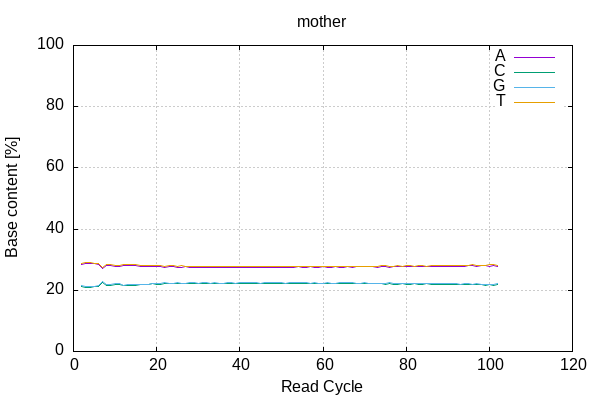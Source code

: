 
            set terminal png size 600,400 truecolor
            set output "./bamstat_plots/mother-acgt-cycles.png"
            set grid xtics ytics y2tics back lc rgb "#cccccc"
            set style line 1 linecolor rgb "green"
            set style line 2 linecolor rgb "red"
            set style line 3 linecolor rgb "black"
            set style line 4 linecolor rgb "blue"
            set style increment user
            set ylabel "Base content [%]"
            set xlabel "Read Cycle"
            set yrange [0:100]
            set title "mother"
            plot '-' w l ti 'A', '-' w l ti 'C', '-' w l ti 'G', '-' w l ti 'T'
        2	28.50
3	28.71
4	28.74
5	28.64
6	28.43
7	27.15
8	28.06
9	28.09
10	27.86
11	27.89
12	28.20
13	28.07
14	28.21
15	28.14
16	27.90
17	27.89
18	27.87
19	27.75
20	27.77
21	27.69
22	27.53
23	27.67
24	27.65
25	27.59
26	27.58
27	27.66
28	27.55
29	27.51
30	27.59
31	27.47
32	27.56
33	27.60
34	27.37
35	27.56
36	27.58
37	27.40
38	27.47
39	27.55
40	27.42
41	27.50
42	27.50
43	27.39
44	27.52
45	27.60
46	27.41
47	27.51
48	27.59
49	27.40
50	27.46
51	27.54
52	27.39
53	27.50
54	27.62
55	27.54
56	27.58
57	27.64
58	27.46
59	27.57
60	27.62
61	27.45
62	27.56
63	27.68
64	27.51
65	27.60
66	27.65
67	27.57
68	27.67
69	27.66
70	27.62
71	27.62
72	27.69
73	27.61
74	27.67
75	27.71
76	27.59
77	27.76
78	27.78
79	27.68
80	27.78
81	27.81
82	27.80
83	27.79
84	27.79
85	27.73
86	27.78
87	27.87
88	27.79
89	27.82
90	27.92
91	27.82
92	27.89
93	27.93
94	27.90
95	27.97
96	27.97
97	27.93
98	27.96
99	28.12
100	27.94
101	28.14
102	27.75
end
2	21.26
3	21.05
4	21.01
5	21.10
6	21.34
7	22.64
8	21.71
9	21.71
10	21.95
11	21.80
12	21.55
13	21.65
14	21.57
15	21.65
16	21.83
17	21.86
18	21.87
19	22.08
20	22.00
21	22.03
22	22.16
23	22.08
24	22.07
25	22.13
26	22.07
27	22.16
28	22.22
29	22.21
30	22.20
31	22.23
32	22.22
33	22.12
34	22.34
35	22.26
36	22.25
37	22.35
38	22.35
39	22.27
40	22.34
41	22.28
42	22.24
43	22.32
44	22.27
45	22.23
46	22.34
47	22.30
48	22.23
49	22.35
50	22.31
51	22.24
52	22.33
53	22.29
54	22.13
55	22.29
56	22.27
57	22.19
58	22.32
59	22.30
60	22.22
61	22.27
62	22.22
63	22.17
64	22.22
65	22.17
66	22.15
67	22.25
68	22.13
69	22.15
70	22.24
71	22.16
72	22.06
73	22.22
74	22.06
75	22.05
76	22.20
77	22.03
78	22.05
79	22.14
80	22.00
81	21.94
82	22.08
83	21.96
84	21.97
85	22.07
86	22.04
87	21.92
88	21.98
89	21.92
90	21.86
91	21.95
92	21.92
93	21.79
94	21.86
95	21.86
96	21.80
97	21.80
98	21.81
99	21.71
100	21.74
101	21.50
102	21.97
end
2	21.47
3	21.28
4	21.20
5	21.35
6	21.50
7	22.74
8	21.77
9	21.80
10	22.08
11	22.06
12	21.72
13	21.81
14	21.77
15	21.77
16	22.05
17	22.03
18	22.04
19	22.18
20	22.22
21	22.20
22	22.39
23	22.20
24	22.22
25	22.41
26	22.36
27	22.28
28	22.44
29	22.44
30	22.31
31	22.50
32	22.44
33	22.36
34	22.51
35	22.36
36	22.34
37	22.57
38	22.44
39	22.37
40	22.51
41	22.50
42	22.46
43	22.59
44	22.48
45	22.37
46	22.58
47	22.46
48	22.39
49	22.51
50	22.45
51	22.38
52	22.55
53	22.44
54	22.41
55	22.44
56	22.40
57	22.29
58	22.51
59	22.35
60	22.32
61	22.48
62	22.37
63	22.29
64	22.48
65	22.40
66	22.40
67	22.41
68	22.34
69	22.25
70	22.44
71	22.32
72	22.31
73	22.33
74	22.31
75	22.25
76	22.39
77	22.27
78	22.21
79	22.36
80	22.27
81	22.21
82	22.23
83	22.30
84	22.19
85	22.28
86	22.20
87	22.09
88	22.23
89	22.17
90	22.11
91	22.18
92	22.13
93	22.04
94	22.13
95	22.07
96	21.93
97	22.06
98	21.99
99	21.93
100	21.97
101	21.90
102	22.27
end
2	28.77
3	28.96
4	29.05
5	28.91
6	28.74
7	27.46
8	28.46
9	28.40
10	28.11
11	28.24
12	28.54
13	28.46
14	28.46
15	28.44
16	28.21
17	28.22
18	28.23
19	27.99
20	28.01
21	28.08
22	27.93
23	28.05
24	28.06
25	27.87
26	27.99
27	27.90
28	27.79
29	27.84
30	27.90
31	27.79
32	27.78
33	27.91
34	27.77
35	27.82
36	27.83
37	27.68
38	27.74
39	27.82
40	27.73
41	27.72
42	27.80
43	27.69
44	27.73
45	27.81
46	27.67
47	27.73
48	27.80
49	27.75
50	27.78
51	27.85
52	27.74
53	27.77
54	27.84
55	27.73
56	27.76
57	27.88
58	27.71
59	27.78
60	27.84
61	27.79
62	27.85
63	27.86
64	27.79
65	27.83
66	27.80
67	27.77
68	27.86
69	27.94
70	27.70
71	27.89
72	27.94
73	27.84
74	27.96
75	28.00
76	27.83
77	27.93
78	27.96
79	27.83
80	27.95
81	28.04
82	27.88
83	27.95
84	28.05
85	27.91
86	27.98
87	28.12
88	28.00
89	28.09
90	28.11
91	28.05
92	28.06
93	28.24
94	28.10
95	28.10
96	28.29
97	28.21
98	28.23
99	28.24
100	28.34
101	28.46
102	28.01
end
